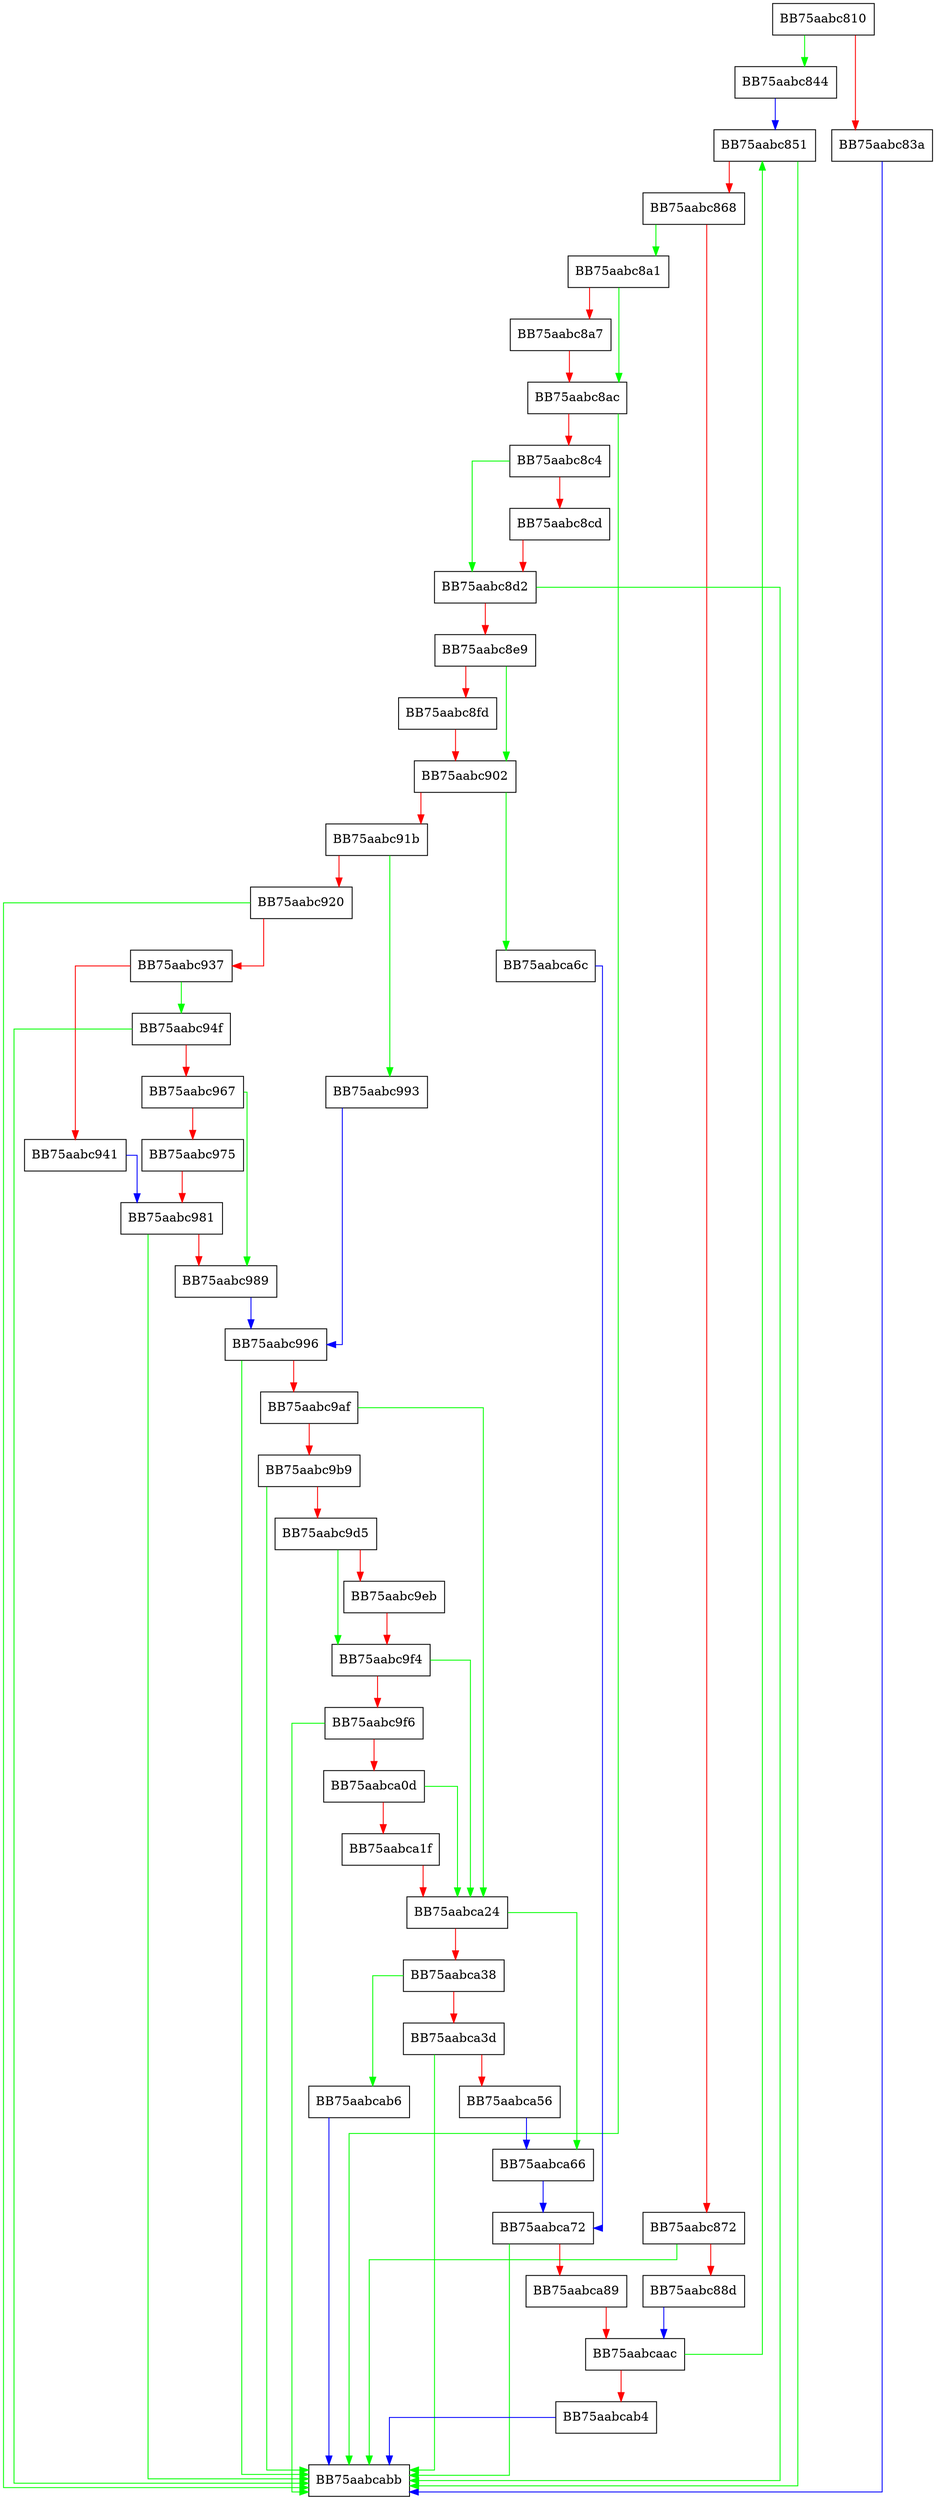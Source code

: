 digraph OnTheFly {
  node [shape="box"];
  graph [splines=ortho];
  BB75aabc810 -> BB75aabc844 [color="green"];
  BB75aabc810 -> BB75aabc83a [color="red"];
  BB75aabc83a -> BB75aabcabb [color="blue"];
  BB75aabc844 -> BB75aabc851 [color="blue"];
  BB75aabc851 -> BB75aabcabb [color="green"];
  BB75aabc851 -> BB75aabc868 [color="red"];
  BB75aabc868 -> BB75aabc8a1 [color="green"];
  BB75aabc868 -> BB75aabc872 [color="red"];
  BB75aabc872 -> BB75aabcabb [color="green"];
  BB75aabc872 -> BB75aabc88d [color="red"];
  BB75aabc88d -> BB75aabcaac [color="blue"];
  BB75aabc8a1 -> BB75aabc8ac [color="green"];
  BB75aabc8a1 -> BB75aabc8a7 [color="red"];
  BB75aabc8a7 -> BB75aabc8ac [color="red"];
  BB75aabc8ac -> BB75aabcabb [color="green"];
  BB75aabc8ac -> BB75aabc8c4 [color="red"];
  BB75aabc8c4 -> BB75aabc8d2 [color="green"];
  BB75aabc8c4 -> BB75aabc8cd [color="red"];
  BB75aabc8cd -> BB75aabc8d2 [color="red"];
  BB75aabc8d2 -> BB75aabcabb [color="green"];
  BB75aabc8d2 -> BB75aabc8e9 [color="red"];
  BB75aabc8e9 -> BB75aabc902 [color="green"];
  BB75aabc8e9 -> BB75aabc8fd [color="red"];
  BB75aabc8fd -> BB75aabc902 [color="red"];
  BB75aabc902 -> BB75aabca6c [color="green"];
  BB75aabc902 -> BB75aabc91b [color="red"];
  BB75aabc91b -> BB75aabc993 [color="green"];
  BB75aabc91b -> BB75aabc920 [color="red"];
  BB75aabc920 -> BB75aabcabb [color="green"];
  BB75aabc920 -> BB75aabc937 [color="red"];
  BB75aabc937 -> BB75aabc94f [color="green"];
  BB75aabc937 -> BB75aabc941 [color="red"];
  BB75aabc941 -> BB75aabc981 [color="blue"];
  BB75aabc94f -> BB75aabcabb [color="green"];
  BB75aabc94f -> BB75aabc967 [color="red"];
  BB75aabc967 -> BB75aabc989 [color="green"];
  BB75aabc967 -> BB75aabc975 [color="red"];
  BB75aabc975 -> BB75aabc981 [color="red"];
  BB75aabc981 -> BB75aabcabb [color="green"];
  BB75aabc981 -> BB75aabc989 [color="red"];
  BB75aabc989 -> BB75aabc996 [color="blue"];
  BB75aabc993 -> BB75aabc996 [color="blue"];
  BB75aabc996 -> BB75aabcabb [color="green"];
  BB75aabc996 -> BB75aabc9af [color="red"];
  BB75aabc9af -> BB75aabca24 [color="green"];
  BB75aabc9af -> BB75aabc9b9 [color="red"];
  BB75aabc9b9 -> BB75aabcabb [color="green"];
  BB75aabc9b9 -> BB75aabc9d5 [color="red"];
  BB75aabc9d5 -> BB75aabc9f4 [color="green"];
  BB75aabc9d5 -> BB75aabc9eb [color="red"];
  BB75aabc9eb -> BB75aabc9f4 [color="red"];
  BB75aabc9f4 -> BB75aabca24 [color="green"];
  BB75aabc9f4 -> BB75aabc9f6 [color="red"];
  BB75aabc9f6 -> BB75aabcabb [color="green"];
  BB75aabc9f6 -> BB75aabca0d [color="red"];
  BB75aabca0d -> BB75aabca24 [color="green"];
  BB75aabca0d -> BB75aabca1f [color="red"];
  BB75aabca1f -> BB75aabca24 [color="red"];
  BB75aabca24 -> BB75aabca66 [color="green"];
  BB75aabca24 -> BB75aabca38 [color="red"];
  BB75aabca38 -> BB75aabcab6 [color="green"];
  BB75aabca38 -> BB75aabca3d [color="red"];
  BB75aabca3d -> BB75aabcabb [color="green"];
  BB75aabca3d -> BB75aabca56 [color="red"];
  BB75aabca56 -> BB75aabca66 [color="blue"];
  BB75aabca66 -> BB75aabca72 [color="blue"];
  BB75aabca6c -> BB75aabca72 [color="blue"];
  BB75aabca72 -> BB75aabcabb [color="green"];
  BB75aabca72 -> BB75aabca89 [color="red"];
  BB75aabca89 -> BB75aabcaac [color="red"];
  BB75aabcaac -> BB75aabc851 [color="green"];
  BB75aabcaac -> BB75aabcab4 [color="red"];
  BB75aabcab4 -> BB75aabcabb [color="blue"];
  BB75aabcab6 -> BB75aabcabb [color="blue"];
}